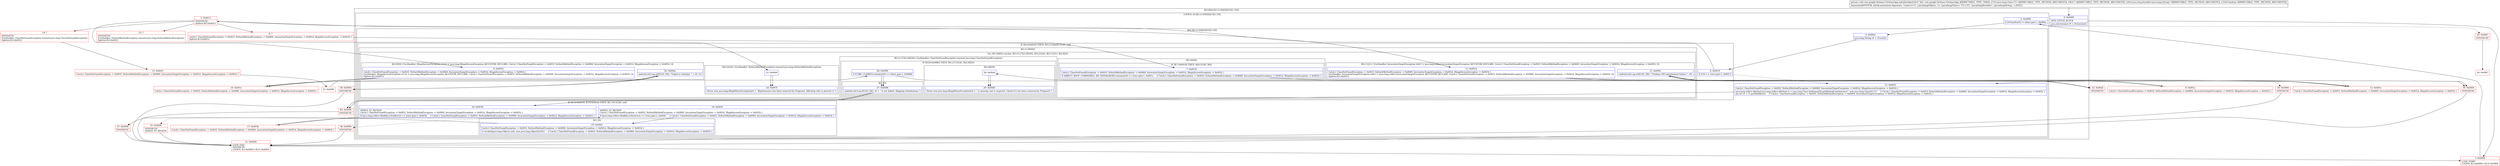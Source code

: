 digraph "CFG forcom.google.firebase.FirebaseApp.initializeApis(Ljava\/lang\/Class;Ljava\/lang\/Object;Ljava\/lang\/Iterable;Z)V" {
subgraph cluster_Region_96898512 {
label = "R(2:0|(4:3|(1:(1:(0)(0)))|15|(1:19)))";
node [shape=record,color=blue];
Node_0 [shape=record,label="{0\:\ 0x0000|MTH_ENTER_BLOCK\l|java.util.Iterator r9 = r9.iterator()\l}"];
subgraph cluster_LoopRegion_1234268 {
label = "LOOP:0: (4:3|(1:(1:(0)(0)))|15|(1:19))";
node [shape=record,color=blue];
Node_2 [shape=record,label="{2\:\ 0x0008|if (r9.hasNext() != false) goto L_0x000a\l}"];
subgraph cluster_Region_485349878 {
label = "R(4:3|(1:(1:(0)(0)))|15|(1:19))";
node [shape=record,color=blue];
Node_3 [shape=record,label="{3\:\ 0x000a|java.lang.String r0 = r9.next()\l}"];
subgraph cluster_IfRegion_1258726682 {
label = "IF [B:4:0x0010] THEN: R(1:(1:(0)(0))) ELSE: null";
node [shape=record,color=blue];
Node_4 [shape=record,label="{4\:\ 0x0010|if (r10 == true) goto L_0x0012\l}"];
subgraph cluster_Region_2141694085 {
label = "R(1:(1:(0)(0)))";
node [shape=record,color=blue];
subgraph cluster_TryCatchRegion_1312686764 {
label = "Try: R(1:(0)(0)) catches: R(1:(1:27)(2:28|29)), R(2:22|24), R(2:11|21), R(2:9|20)";
node [shape=record,color=blue];
subgraph cluster_Region_1485866498 {
label = "R(1:(0)(0))";
node [shape=record,color=blue];
subgraph cluster_IfRegion_650172031 {
label = "IF [B:7:0x0018] THEN: R(0) ELSE: R(0)";
node [shape=record,color=blue];
Node_7 [shape=record,label="{7\:\ 0x0018|Catch:\{ ClassNotFoundException \-\> 0x001f, NoSuchMethodException \-\> 0x0069, InvocationTargetException \-\> 0x001d, IllegalAccessException \-\> 0x001b \}\l|if (DIRECT_BOOT_COMPATIBLE_API_INITIALIZERS.contains(r0) == true) goto L_0x001a     \/\/ Catch:\{ ClassNotFoundException \-\> 0x001f, NoSuchMethodException \-\> 0x0069, InvocationTargetException \-\> 0x001d, IllegalAccessException \-\> 0x001b \}\l}"];
subgraph cluster_Region_1684124066 {
label = "R(0)";
node [shape=record,color=blue];
}
subgraph cluster_Region_1526002912 {
label = "R(0)";
node [shape=record,color=blue];
}
}
}
subgraph cluster_Region_109631786 {
label = "R(1:(1:27)(2:28|29)) | ExcHandler: ClassNotFoundException (unused java.lang.ClassNotFoundException)\l";
node [shape=record,color=blue];
subgraph cluster_IfRegion_651920554 {
label = "IF [B:26:0x0086] THEN: R(1:27) ELSE: R(2:28|29)";
node [shape=record,color=blue];
Node_26 [shape=record,label="{26\:\ 0x0086|if (CORE_CLASSES.contains(r0) == false) goto L_0x0088\l}"];
subgraph cluster_Region_1331613042 {
label = "R(1:27)";
node [shape=record,color=blue];
Node_27 [shape=record,label="{27\:\ 0x0088|android.util.Log.d(LOG_TAG, r0 + \" is not linked. Skipping initialization.\")\l}"];
}
subgraph cluster_Region_846226317 {
label = "R(2:28|29)";
node [shape=record,color=blue];
Node_28 [shape=record,label="{28\:\ 0x00a0}"];
Node_29 [shape=record,label="{29\:\ 0x00b6|throw new java.lang.IllegalStateException(r0 + \" is missing, but is required. Check if it has been removed by Proguard.\")\l}"];
}
}
}
subgraph cluster_Region_1920052576 {
label = "R(2:22|24) | ExcHandler: NoSuchMethodException (unused java.lang.NoSuchMethodException)\l";
node [shape=record,color=blue];
Node_22 [shape=record,label="{22\:\ 0x0069}"];
Node_24 [shape=record,label="{24\:\ 0x007f|throw new java.lang.IllegalStateException(r0 + \"#getInstance has been removed by Proguard. Add keep rule to prevent it.\")\l}"];
}
subgraph cluster_Region_141920592 {
label = "R(2:11|21) | ExcHandler: InvocationTargetException (r0v5 'e' java.lang.reflect.InvocationTargetException A[CUSTOM_DECLARE, Catch:\{ ClassNotFoundException \-\> 0x001f, NoSuchMethodException \-\> 0x0069, InvocationTargetException \-\> 0x001d, IllegalAccessException \-\> 0x001b \}])\l";
node [shape=record,color=blue];
Node_11 [shape=record,label="{11\:\ 0x001d|Catch:\{ ClassNotFoundException \-\> 0x001f, NoSuchMethodException \-\> 0x0069, InvocationTargetException \-\> 0x001d, IllegalAccessException \-\> 0x001b \}\lExcHandler: InvocationTargetException (r0v5 'e' java.lang.reflect.InvocationTargetException A[CUSTOM_DECLARE, Catch:\{ ClassNotFoundException \-\> 0x001f, NoSuchMethodException \-\> 0x0069, InvocationTargetException \-\> 0x001d, IllegalAccessException \-\> 0x001b \}])\lSplitter:B:5:0x0012\l}"];
Node_21 [shape=record,label="{21\:\ 0x0061|android.util.Log.wtf(LOG_TAG, \"Firebase API initialization failure.\", r0)\l}"];
}
subgraph cluster_Region_838463601 {
label = "R(2:9|20) | ExcHandler: IllegalAccessException (r1v6 'e' java.lang.IllegalAccessException A[CUSTOM_DECLARE, Catch:\{ ClassNotFoundException \-\> 0x001f, NoSuchMethodException \-\> 0x0069, InvocationTargetException \-\> 0x001d, IllegalAccessException \-\> 0x001b \}])\l";
node [shape=record,color=blue];
Node_9 [shape=record,label="{9\:\ 0x001b|Catch:\{ ClassNotFoundException \-\> 0x001f, NoSuchMethodException \-\> 0x0069, InvocationTargetException \-\> 0x001d, IllegalAccessException \-\> 0x001b \}\lExcHandler: IllegalAccessException (r1v6 'e' java.lang.IllegalAccessException A[CUSTOM_DECLARE, Catch:\{ ClassNotFoundException \-\> 0x001f, NoSuchMethodException \-\> 0x0069, InvocationTargetException \-\> 0x001d, IllegalAccessException \-\> 0x001b \}])\lSplitter:B:5:0x0012\l}"];
Node_20 [shape=record,label="{20\:\ 0x004a|android.util.Log.wtf(LOG_TAG, \"Failed to initialize \" + r0, r1)\l}"];
}
}
}
}
Node_15 [shape=record,label="{15\:\ 0x0021|Catch:\{ ClassNotFoundException \-\> 0x001f, NoSuchMethodException \-\> 0x0069, InvocationTargetException \-\> 0x001d, IllegalAccessException \-\> 0x001b \}\l|java.lang.reflect.Method java.lang.reflect.Method r1 = java.lang.Class.forName(r0).getMethod(\"getInstance\", new java.lang.Class[]\{r7\})     \/\/ Catch:\{ ClassNotFoundException \-\> 0x001f, NoSuchMethodException \-\> 0x0069, InvocationTargetException \-\> 0x001d, IllegalAccessException \-\> 0x001b \}\lint int r2 = r1.getModifiers()     \/\/ Catch:\{ ClassNotFoundException \-\> 0x001f, NoSuchMethodException \-\> 0x0069, InvocationTargetException \-\> 0x001d, IllegalAccessException \-\> 0x001b \}\l}"];
subgraph cluster_IfRegion_1371299138 {
label = "IF [B:16:0x0039, B:18:0x003f] THEN: R(1:19) ELSE: null";
node [shape=record,color=blue];
Node_16 [shape=record,label="{16\:\ 0x0039|ADDED_TO_REGION\lCatch:\{ ClassNotFoundException \-\> 0x001f, NoSuchMethodException \-\> 0x0069, InvocationTargetException \-\> 0x001d, IllegalAccessException \-\> 0x001b \}\l|if (java.lang.reflect.Modifier.isPublic(r2) == true) goto L_0x003b     \/\/ Catch:\{ ClassNotFoundException \-\> 0x001f, NoSuchMethodException \-\> 0x0069, InvocationTargetException \-\> 0x001d, IllegalAccessException \-\> 0x001b \}\l}"];
Node_18 [shape=record,label="{18\:\ 0x003f|ADDED_TO_REGION\lCatch:\{ ClassNotFoundException \-\> 0x001f, NoSuchMethodException \-\> 0x0069, InvocationTargetException \-\> 0x001d, IllegalAccessException \-\> 0x001b \}\l|if (java.lang.reflect.Modifier.isStatic(r2) == true) goto L_0x0041     \/\/ Catch:\{ ClassNotFoundException \-\> 0x001f, NoSuchMethodException \-\> 0x0069, InvocationTargetException \-\> 0x001d, IllegalAccessException \-\> 0x001b \}\l}"];
subgraph cluster_Region_73721929 {
label = "R(1:19)";
node [shape=record,color=blue];
Node_19 [shape=record,label="{19\:\ 0x0041|Catch:\{ ClassNotFoundException \-\> 0x001f, NoSuchMethodException \-\> 0x0069, InvocationTargetException \-\> 0x001d, IllegalAccessException \-\> 0x001b \}\l|r1.invoke((java.lang.Object) null, new java.lang.Object[]\{r8\})     \/\/ Catch:\{ ClassNotFoundException \-\> 0x001f, NoSuchMethodException \-\> 0x0069, InvocationTargetException \-\> 0x001d, IllegalAccessException \-\> 0x001b \}\l}"];
}
}
}
}
}
subgraph cluster_Region_109631786 {
label = "R(1:(1:27)(2:28|29)) | ExcHandler: ClassNotFoundException (unused java.lang.ClassNotFoundException)\l";
node [shape=record,color=blue];
subgraph cluster_IfRegion_651920554 {
label = "IF [B:26:0x0086] THEN: R(1:27) ELSE: R(2:28|29)";
node [shape=record,color=blue];
Node_26 [shape=record,label="{26\:\ 0x0086|if (CORE_CLASSES.contains(r0) == false) goto L_0x0088\l}"];
subgraph cluster_Region_1331613042 {
label = "R(1:27)";
node [shape=record,color=blue];
Node_27 [shape=record,label="{27\:\ 0x0088|android.util.Log.d(LOG_TAG, r0 + \" is not linked. Skipping initialization.\")\l}"];
}
subgraph cluster_Region_846226317 {
label = "R(2:28|29)";
node [shape=record,color=blue];
Node_28 [shape=record,label="{28\:\ 0x00a0}"];
Node_29 [shape=record,label="{29\:\ 0x00b6|throw new java.lang.IllegalStateException(r0 + \" is missing, but is required. Check if it has been removed by Proguard.\")\l}"];
}
}
}
subgraph cluster_Region_1920052576 {
label = "R(2:22|24) | ExcHandler: NoSuchMethodException (unused java.lang.NoSuchMethodException)\l";
node [shape=record,color=blue];
Node_22 [shape=record,label="{22\:\ 0x0069}"];
Node_24 [shape=record,label="{24\:\ 0x007f|throw new java.lang.IllegalStateException(r0 + \"#getInstance has been removed by Proguard. Add keep rule to prevent it.\")\l}"];
}
subgraph cluster_Region_141920592 {
label = "R(2:11|21) | ExcHandler: InvocationTargetException (r0v5 'e' java.lang.reflect.InvocationTargetException A[CUSTOM_DECLARE, Catch:\{ ClassNotFoundException \-\> 0x001f, NoSuchMethodException \-\> 0x0069, InvocationTargetException \-\> 0x001d, IllegalAccessException \-\> 0x001b \}])\l";
node [shape=record,color=blue];
Node_11 [shape=record,label="{11\:\ 0x001d|Catch:\{ ClassNotFoundException \-\> 0x001f, NoSuchMethodException \-\> 0x0069, InvocationTargetException \-\> 0x001d, IllegalAccessException \-\> 0x001b \}\lExcHandler: InvocationTargetException (r0v5 'e' java.lang.reflect.InvocationTargetException A[CUSTOM_DECLARE, Catch:\{ ClassNotFoundException \-\> 0x001f, NoSuchMethodException \-\> 0x0069, InvocationTargetException \-\> 0x001d, IllegalAccessException \-\> 0x001b \}])\lSplitter:B:5:0x0012\l}"];
Node_21 [shape=record,label="{21\:\ 0x0061|android.util.Log.wtf(LOG_TAG, \"Firebase API initialization failure.\", r0)\l}"];
}
subgraph cluster_Region_838463601 {
label = "R(2:9|20) | ExcHandler: IllegalAccessException (r1v6 'e' java.lang.IllegalAccessException A[CUSTOM_DECLARE, Catch:\{ ClassNotFoundException \-\> 0x001f, NoSuchMethodException \-\> 0x0069, InvocationTargetException \-\> 0x001d, IllegalAccessException \-\> 0x001b \}])\l";
node [shape=record,color=blue];
Node_9 [shape=record,label="{9\:\ 0x001b|Catch:\{ ClassNotFoundException \-\> 0x001f, NoSuchMethodException \-\> 0x0069, InvocationTargetException \-\> 0x001d, IllegalAccessException \-\> 0x001b \}\lExcHandler: IllegalAccessException (r1v6 'e' java.lang.IllegalAccessException A[CUSTOM_DECLARE, Catch:\{ ClassNotFoundException \-\> 0x001f, NoSuchMethodException \-\> 0x0069, InvocationTargetException \-\> 0x001d, IllegalAccessException \-\> 0x001b \}])\lSplitter:B:5:0x0012\l}"];
Node_20 [shape=record,label="{20\:\ 0x004a|android.util.Log.wtf(LOG_TAG, \"Failed to initialize \" + r0, r1)\l}"];
}
Node_1 [shape=record,color=red,label="{1\:\ 0x0004|LOOP_START\lLOOP:0: B:1:0x0004\-\>B:31:0x0004\l}"];
Node_5 [shape=record,color=red,label="{5\:\ 0x0012|SYNTHETIC\lSplitter:B:5:0x0012\l}"];
Node_6 [shape=record,color=red,label="{6\:\ ?|Catch:\{ ClassNotFoundException \-\> 0x001f, NoSuchMethodException \-\> 0x0069, InvocationTargetException \-\> 0x001d, IllegalAccessException \-\> 0x001b \}\lSplitter:B:5:0x0012\l}"];
Node_8 [shape=record,color=red,label="{8\:\ 0x001a|Catch:\{ ClassNotFoundException \-\> 0x001f, NoSuchMethodException \-\> 0x0069, InvocationTargetException \-\> 0x001d, IllegalAccessException \-\> 0x001b \}\l}"];
Node_10 [shape=record,color=red,label="{10\:\ 0x001c|Catch:\{ ClassNotFoundException \-\> 0x001f, NoSuchMethodException \-\> 0x0069, InvocationTargetException \-\> 0x001d, IllegalAccessException \-\> 0x001b \}\l}"];
Node_12 [shape=record,color=red,label="{12\:\ 0x001e|Catch:\{ ClassNotFoundException \-\> 0x001f, NoSuchMethodException \-\> 0x0069, InvocationTargetException \-\> 0x001d, IllegalAccessException \-\> 0x001b \}\l}"];
Node_13 [shape=record,color=red,label="{13\:\ 0x001f|Catch:\{ ClassNotFoundException \-\> 0x001f, NoSuchMethodException \-\> 0x0069, InvocationTargetException \-\> 0x001d, IllegalAccessException \-\> 0x001b \}\l}"];
Node_14 [shape=record,color=red,label="{14\:\ ?|SYNTHETIC\lExcHandler: ClassNotFoundException (unused java.lang.ClassNotFoundException)\lSplitter:B:5:0x0012\l}"];
Node_17 [shape=record,color=red,label="{17\:\ 0x003b|Catch:\{ ClassNotFoundException \-\> 0x001f, NoSuchMethodException \-\> 0x0069, InvocationTargetException \-\> 0x001d, IllegalAccessException \-\> 0x001b \}\l}"];
Node_23 [shape=record,color=red,label="{23\:\ ?|SYNTHETIC\lExcHandler: NoSuchMethodException (unused java.lang.NoSuchMethodException)\lSplitter:B:5:0x0012\l}"];
Node_25 [shape=record,color=red,label="{25\:\ 0x0080}"];
Node_30 [shape=record,color=red,label="{30\:\ 0x00b7}"];
Node_31 [shape=record,color=red,label="{31\:\ 0x0004|LOOP_END\lSYNTHETIC\lLOOP:0: B:1:0x0004\-\>B:31:0x0004\l}"];
Node_32 [shape=record,color=red,label="{32\:\ 0x00a0|SYNTHETIC\l}"];
Node_33 [shape=record,color=red,label="{33\:\ 0x00b7|SYNTHETIC\l}"];
Node_34 [shape=record,color=red,label="{34\:\ 0x0004|SYNTHETIC\l}"];
Node_35 [shape=record,color=red,label="{35\:\ 0x0004|SYNTHETIC\lADDED_TO_REGION\l}"];
Node_36 [shape=record,color=red,label="{36\:\ 0x0004|SYNTHETIC\l}"];
Node_37 [shape=record,color=red,label="{37\:\ 0x0004|SYNTHETIC\l}"];
Node_38 [shape=record,color=red,label="{38\:\ 0x0004|SYNTHETIC\l}"];
Node_39 [shape=record,color=red,label="{39\:\ 0x0004|SYNTHETIC\l}"];
Node_40 [shape=record,color=red,label="{40\:\ 0x0004|SYNTHETIC\l}"];
MethodNode[shape=record,label="{private void com.google.firebase.FirebaseApp.initializeApis((r6v0 'this' com.google.firebase.FirebaseApp A[IMMUTABLE_TYPE, THIS]), (r7v0 java.lang.Class\<T\> A[IMMUTABLE_TYPE, METHOD_ARGUMENT]), (r8v0 T A[IMMUTABLE_TYPE, METHOD_ARGUMENT]), (r9v0 java.lang.Iterable\<java.lang.String\> A[IMMUTABLE_TYPE, METHOD_ARGUMENT]), (r10v0 boolean A[IMMUTABLE_TYPE, METHOD_ARGUMENT]))  | Annotation[SYSTEM, dalvik.annotation.Signature, \{value=[\<T:, Ljava\/lang\/Object;, \>(, Ljava\/lang\/Class\<, TT;\>;TT;, Ljava\/lang\/Iterable\<, Ljava\/lang\/String;, \>;Z)V]\}]\l}"];
MethodNode -> Node_0;
Node_0 -> Node_1;
Node_2 -> Node_3;
Node_2 -> Node_33[style=dashed];
Node_3 -> Node_4;
Node_4 -> Node_5;
Node_4 -> Node_15[style=dashed];
Node_7 -> Node_8;
Node_7 -> Node_34[style=dashed];
Node_26 -> Node_27;
Node_26 -> Node_32[style=dashed];
Node_27 -> Node_40;
Node_28 -> Node_29;
Node_22 -> Node_24;
Node_11 -> Node_12;
Node_21 -> Node_39;
Node_9 -> Node_10;
Node_20 -> Node_38;
Node_15 -> Node_16;
Node_16 -> Node_17;
Node_16 -> Node_35[style=dashed];
Node_18 -> Node_19;
Node_18 -> Node_36[style=dashed];
Node_19 -> Node_37;
Node_26 -> Node_27;
Node_26 -> Node_32[style=dashed];
Node_27 -> Node_40;
Node_28 -> Node_29;
Node_22 -> Node_24;
Node_11 -> Node_12;
Node_21 -> Node_39;
Node_9 -> Node_10;
Node_20 -> Node_38;
Node_1 -> Node_2;
Node_5 -> Node_6;
Node_5 -> Node_14;
Node_5 -> Node_23;
Node_5 -> Node_11;
Node_5 -> Node_9;
Node_6 -> Node_7;
Node_8 -> Node_15;
Node_10 -> Node_20;
Node_12 -> Node_21;
Node_13 -> Node_25;
Node_14 -> Node_13;
Node_17 -> Node_18;
Node_23 -> Node_22;
Node_25 -> Node_26;
Node_31 -> Node_1;
Node_32 -> Node_28;
Node_33 -> Node_30;
Node_34 -> Node_31;
Node_35 -> Node_31;
Node_36 -> Node_31;
Node_37 -> Node_31;
Node_38 -> Node_31;
Node_39 -> Node_31;
Node_40 -> Node_31;
}

